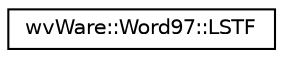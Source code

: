 digraph "类继承关系图"
{
  edge [fontname="Helvetica",fontsize="10",labelfontname="Helvetica",labelfontsize="10"];
  node [fontname="Helvetica",fontsize="10",shape=record];
  rankdir="LR";
  Node0 [label="wvWare::Word97::LSTF",height=0.2,width=0.4,color="black", fillcolor="white", style="filled",URL="$structwv_ware_1_1_word97_1_1_l_s_t_f.html"];
}
